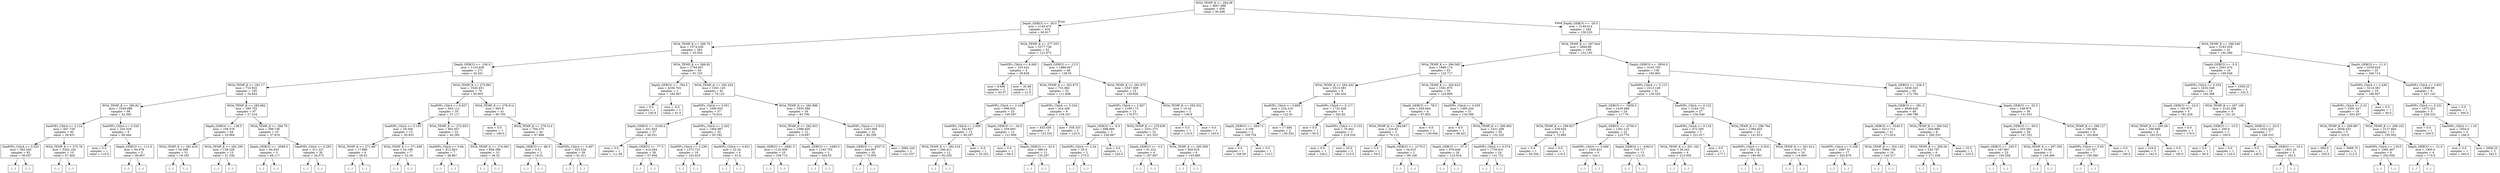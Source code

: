 digraph Tree {
node [shape=box] ;
0 [label="WOA_TEMP_K <= 294.36\nmse = 4667.988\nsamples = 656\nvalue = 95.406"] ;
1 [label="Depth_GEBCO <= -36.5\nmse = 2145.475\nsamples = 416\nvalue = 60.917"] ;
0 -> 1 [labeldistance=2.5, labelangle=45, headlabel="True"] ;
2 [label="WOA_TEMP_K <= 288.79\nmse = 1574.436\nsamples = 364\nvalue = 53.054"] ;
1 -> 2 ;
3 [label="Depth_GEBCO <= -100.0\nmse = 1133.658\nsamples = 271\nvalue = 43.201"] ;
2 -> 3 ;
4 [label="WOA_TEMP_K <= 281.17\nmse = 710.932\nsamples = 195\nvalue = 34.643"] ;
3 -> 4 ;
5 [label="WOA_TEMP_K <= 280.82\nmse = 1049.089\nsamples = 98\nvalue = 42.393"] ;
4 -> 5 ;
6 [label="SeaWIFs_ChlrA <= 2.124\nmse = 947.729\nsamples = 92\nvalue = 39.451"] ;
5 -> 6 ;
7 [label="SeaWIFs_ChlrA <= 0.253\nmse = 565.293\nsamples = 82\nvalue = 36.037"] ;
6 -> 7 ;
8 [label="(...)"] ;
7 -> 8 ;
73 [label="(...)"] ;
7 -> 73 ;
164 [label="WOA_TEMP_K <= 275.78\nmse = 3202.145\nsamples = 10\nvalue = 67.404"] ;
6 -> 164 ;
165 [label="(...)"] ;
164 -> 165 ;
176 [label="(...)"] ;
164 -> 176 ;
179 [label="SeaWIFs_ChlrA <= 0.326\nmse = 254.329\nsamples = 6\nvalue = 90.444"] ;
5 -> 179 ;
180 [label="mse = 0.0\nsamples = 1\nvalue = 110.0"] ;
179 -> 180 ;
181 [label="Depth_GEBCO <= -113.5\nmse = 94.679\nsamples = 5\nvalue = 80.667"] ;
179 -> 181 ;
182 [label="(...)"] ;
181 -> 182 ;
189 [label="(...)"] ;
181 -> 189 ;
190 [label="WOA_TEMP_K <= 283.962\nmse = 280.752\nsamples = 97\nvalue = 27.316"] ;
4 -> 190 ;
191 [label="Depth_GEBCO <= -139.5\nmse = 109.378\nsamples = 64\nvalue = 20.994"] ;
190 -> 191 ;
192 [label="WOA_TEMP_K <= 281.618\nmse = 64.598\nsamples = 51\nvalue = 18.185"] ;
191 -> 192 ;
193 [label="(...)"] ;
192 -> 193 ;
196 [label="(...)"] ;
192 -> 196 ;
247 [label="WOA_TEMP_K <= 282.295\nmse = 138.228\nsamples = 13\nvalue = 31.336"] ;
191 -> 247 ;
248 [label="(...)"] ;
247 -> 248 ;
249 [label="(...)"] ;
247 -> 249 ;
268 [label="WOA_TEMP_K <= 284.79\nmse = 388.736\nsamples = 33\nvalue = 37.819"] ;
190 -> 268 ;
269 [label="Depth_GEBCO <= -5599.5\nmse = 94.935\nsamples = 3\nvalue = 68.117"] ;
268 -> 269 ;
270 [label="(...)"] ;
269 -> 270 ;
271 [label="(...)"] ;
269 -> 271 ;
274 [label="SeaWIFs_ChlrA <= 0.283\nmse = 311.327\nsamples = 30\nvalue = 34.573"] ;
268 -> 274 ;
275 [label="(...)"] ;
274 -> 275 ;
286 [label="(...)"] ;
274 -> 286 ;
319 [label="WOA_TEMP_K <= 275.891\nmse = 1545.451\nsamples = 76\nvalue = 65.903"] ;
3 -> 319 ;
320 [label="SeaWIFs_ChlrA <= 0.627\nmse = 643.112\nsamples = 35\nvalue = 37.117"] ;
319 -> 320 ;
321 [label="SeaWIFs_ChlrA <= 0.105\nmse = 29.358\nsamples = 13\nvalue = 30.433"] ;
320 -> 321 ;
322 [label="WOA_TEMP_K <= 271.667\nmse = 17.866\nsamples = 6\nvalue = 26.62"] ;
321 -> 322 ;
323 [label="(...)"] ;
322 -> 323 ;
326 [label="(...)"] ;
322 -> 326 ;
327 [label="WOA_TEMP_K <= 271.846\nmse = 24.198\nsamples = 7\nvalue = 32.34"] ;
321 -> 327 ;
328 [label="(...)"] ;
327 -> 328 ;
329 [label="(...)"] ;
327 -> 329 ;
332 [label="WOA_TEMP_K <= 272.853\nmse = 902.657\nsamples = 22\nvalue = 40.283"] ;
320 -> 332 ;
333 [label="SeaWIFs_ChlrA <= 0.94\nmse = 812.843\nsamples = 7\nvalue = 48.867"] ;
332 -> 333 ;
334 [label="(...)"] ;
333 -> 334 ;
337 [label="(...)"] ;
333 -> 337 ;
340 [label="WOA_TEMP_K <= 274.062\nmse = 894.396\nsamples = 15\nvalue = 36.32"] ;
332 -> 340 ;
341 [label="(...)"] ;
340 -> 341 ;
344 [label="(...)"] ;
340 -> 344 ;
345 [label="WOA_TEMP_K <= 278.014\nmse = 993.9\nsamples = 41\nvalue = 90.703"] ;
319 -> 345 ;
346 [label="mse = 0.0\nsamples = 1\nvalue = 180.0"] ;
345 -> 346 ;
347 [label="WOA_TEMP_K <= 279.514\nmse = 764.275\nsamples = 40\nvalue = 87.868"] ;
345 -> 347 ;
348 [label="Depth_GEBCO <= -86.5\nmse = 0.51\nsamples = 2\nvalue = 19.01"] ;
347 -> 348 ;
349 [label="(...)"] ;
348 -> 349 ;
350 [label="(...)"] ;
348 -> 350 ;
351 [label="SeaWIFs_ChlrA <= 0.497\nmse = 553.534\nsamples = 38\nvalue = 91.311"] ;
347 -> 351 ;
352 [label="(...)"] ;
351 -> 352 ;
355 [label="(...)"] ;
351 -> 355 ;
408 [label="WOA_TEMP_K <= 288.92\nmse = 1764.947\nsamples = 93\nvalue = 81.153"] ;
2 -> 408 ;
409 [label="Depth_GEBCO <= -794.5\nmse = 4330.702\nsamples = 2\nvalue = 184.067"] ;
408 -> 409 ;
410 [label="mse = 0.0\nsamples = 1\nvalue = 230.6"] ;
409 -> 410 ;
411 [label="mse = -0.0\nsamples = 1\nvalue = 91.0"] ;
409 -> 411 ;
412 [label="WOA_TEMP_K <= 292.254\nmse = 1501.145\nsamples = 91\nvalue = 79.122"] ;
408 -> 412 ;
413 [label="SeaWIFs_ChlrA <= 0.551\nmse = 1098.052\nsamples = 57\nvalue = 70.614"] ;
412 -> 413 ;
414 [label="Depth_GEBCO <= -5194.0\nmse = 451.924\nsamples = 37\nvalue = 58.331"] ;
413 -> 414 ;
415 [label="mse = 0.0\nsamples = 1\nvalue = 111.06"] ;
414 -> 415 ;
416 [label="Depth_GEBCO <= -77.5\nmse = 414.264\nsamples = 36\nvalue = 57.494"] ;
414 -> 416 ;
417 [label="(...)"] ;
416 -> 417 ;
474 [label="(...)"] ;
416 -> 474 ;
477 [label="SeaWIFs_ChlrA <= 2.402\nmse = 1484.987\nsamples = 20\nvalue = 95.182"] ;
413 -> 477 ;
478 [label="SeaWIFs_ChlrA <= 2.239\nmse = 1372.721\nsamples = 16\nvalue = 102.919"] ;
477 -> 478 ;
479 [label="(...)"] ;
478 -> 479 ;
504 [label="(...)"] ;
478 -> 504 ;
505 [label="SeaWIFs_ChlrA <= 4.821\nmse = 22.24\nsamples = 4\nvalue = 53.4"] ;
477 -> 505 ;
506 [label="(...)"] ;
505 -> 506 ;
511 [label="(...)"] ;
505 -> 511 ;
512 [label="WOA_TEMP_K <= 292.898\nmse = 1855.386\nsamples = 34\nvalue = 93.706"] ;
412 -> 512 ;
513 [label="WOA_TEMP_K <= 292.853\nmse = 1986.405\nsamples = 12\nvalue = 119.697"] ;
512 -> 513 ;
514 [label="Depth_GEBCO <= -4481.5\nmse = 1132.956\nsamples = 10\nvalue = 109.715"] ;
513 -> 514 ;
515 [label="(...)"] ;
514 -> 515 ;
520 [label="(...)"] ;
514 -> 520 ;
531 [label="Depth_GEBCO <= -2490.5\nmse = 1193.703\nsamples = 2\nvalue = 204.55"] ;
513 -> 531 ;
532 [label="(...)"] ;
531 -> 532 ;
533 [label="(...)"] ;
531 -> 533 ;
534 [label="SeaWIFs_ChlrA <= 5.914\nmse = 1263.068\nsamples = 22\nvalue = 80.359"] ;
512 -> 534 ;
535 [label="Depth_GEBCO <= -4507.0\nmse = 444.997\nsamples = 20\nvalue = 73.005"] ;
534 -> 535 ;
536 [label="(...)"] ;
535 -> 536 ;
547 [label="(...)"] ;
535 -> 547 ;
570 [label="mse = 3884.104\nsamples = 2\nvalue = 141.037"] ;
534 -> 570 ;
571 [label="WOA_TEMP_K <= 277.555\nmse = 2377.738\nsamples = 52\nvalue = 121.875"] ;
1 -> 571 ;
572 [label="SeaWIFs_ChlrA <= 6.065\nmse = 103.442\nsamples = 4\nvalue = 28.628"] ;
571 -> 572 ;
573 [label="mse = 9.696\nsamples = 2\nvalue = 40.07"] ;
572 -> 573 ;
574 [label="mse = 20.48\nsamples = 2\nvalue = 21.0"] ;
572 -> 574 ;
575 [label="Depth_GEBCO <= -12.5\nmse = 1889.927\nsamples = 48\nvalue = 128.35"] ;
571 -> 575 ;
576 [label="WOA_TEMP_K <= 292.675\nmse = 732.962\nsamples = 33\nvalue = 111.608"] ;
575 -> 576 ;
577 [label="SeaWIFs_ChlrA <= 2.104\nmse = 696.834\nsamples = 25\nvalue = 105.587"] ;
576 -> 577 ;
578 [label="SeaWIFs_ChlrA <= 2.096\nmse = 342.827\nsamples = 13\nvalue = 90.267"] ;
577 -> 578 ;
579 [label="WOA_TEMP_K <= 292.519\nmse = 286.411\nsamples = 12\nvalue = 92.329"] ;
578 -> 579 ;
580 [label="(...)"] ;
579 -> 580 ;
597 [label="(...)"] ;
579 -> 597 ;
598 [label="mse = -0.0\nsamples = 1\nvalue = 55.202"] ;
578 -> 598 ;
599 [label="Depth_GEBCO <= -34.5\nmse = 559.993\nsamples = 12\nvalue = 121.809"] ;
577 -> 599 ;
600 [label="mse = 0.0\nsamples = 1\nvalue = 66.0"] ;
599 -> 600 ;
601 [label="Depth_GEBCO <= -32.0\nmse = 388.16\nsamples = 11\nvalue = 125.297"] ;
599 -> 601 ;
602 [label="(...)"] ;
601 -> 602 ;
603 [label="(...)"] ;
601 -> 603 ;
622 [label="SeaWIFs_ChlrA <= 0.254\nmse = 424.306\nsamples = 8\nvalue = 129.167"] ;
576 -> 622 ;
623 [label="mse = 455.556\nsamples = 3\nvalue = 133.333"] ;
622 -> 623 ;
624 [label="mse = 358.333\nsamples = 5\nvalue = 125.0"] ;
622 -> 624 ;
625 [label="WOA_TEMP_K <= 291.975\nmse = 2547.309\nsamples = 15\nvalue = 159.826"] ;
575 -> 625 ;
626 [label="SeaWIFs_ChlrA <= 2.567\nmse = 2180.173\nsamples = 13\nvalue = 176.571"] ;
625 -> 626 ;
627 [label="Depth_GEBCO <= -6.5\nmse = 688.889\nsamples = 3\nvalue = 256.667"] ;
626 -> 627 ;
628 [label="SeaWIFs_ChlrA <= 2.24\nmse = 25.0\nsamples = 2\nvalue = 275.0"] ;
627 -> 628 ;
629 [label="(...)"] ;
628 -> 629 ;
630 [label="(...)"] ;
628 -> 630 ;
631 [label="mse = 0.0\nsamples = 1\nvalue = 220.0"] ;
627 -> 631 ;
632 [label="WOA_TEMP_K <= 278.636\nmse = 1031.375\nsamples = 10\nvalue = 161.553"] ;
626 -> 632 ;
633 [label="Depth_GEBCO <= -3.0\nmse = 91.222\nsamples = 4\nvalue = 187.667"] ;
632 -> 633 ;
634 [label="(...)"] ;
633 -> 634 ;
639 [label="(...)"] ;
633 -> 639 ;
640 [label="WOA_TEMP_K <= 285.509\nmse = 940.818\nsamples = 6\nvalue = 145.885"] ;
632 -> 640 ;
641 [label="(...)"] ;
640 -> 641 ;
646 [label="(...)"] ;
640 -> 646 ;
649 [label="WOA_TEMP_K <= 293.352\nmse = 10.24\nsamples = 2\nvalue = 106.8"] ;
625 -> 649 ;
650 [label="mse = 0.0\nsamples = 1\nvalue = 110.0"] ;
649 -> 650 ;
651 [label="mse = 0.0\nsamples = 1\nvalue = 103.6"] ;
649 -> 651 ;
652 [label="Depth_GEBCO <= -26.0\nmse = 3149.014\nsamples = 240\nvalue = 158.233"] ;
0 -> 652 [labeldistance=2.5, labelangle=-45, headlabel="False"] ;
653 [label="WOA_TEMP_K <= 297.044\nmse = 2894.89\nsamples = 199\nvalue = 152.105"] ;
652 -> 653 ;
654 [label="WOA_TEMP_K <= 294.585\nmse = 1888.174\nsamples = 63\nvalue = 132.717"] ;
653 -> 654 ;
655 [label="WOA_TEMP_K <= 294.442\nmse = 2513.383\nsamples = 8\nvalue = 160.434"] ;
654 -> 655 ;
656 [label="SeaWIFs_ChlrA <= 0.858\nmse = 224.216\nsamples = 4\nvalue = 122.91"] ;
655 -> 656 ;
657 [label="Depth_GEBCO <= -2647.5\nmse = 0.199\nsamples = 2\nvalue = 109.754"] ;
656 -> 657 ;
658 [label="mse = 0.0\nsamples = 1\nvalue = 109.39"] ;
657 -> 658 ;
659 [label="mse = 0.0\nsamples = 1\nvalue = 110.3"] ;
657 -> 659 ;
660 [label="mse = 17.484\nsamples = 2\nvalue = 139.354"] ;
656 -> 660 ;
661 [label="SeaWIFs_ChlrA <= 0.117\nmse = 1722.408\nsamples = 4\nvalue = 202.65"] ;
655 -> 661 ;
662 [label="mse = 0.0\nsamples = 1\nvalue = 95.0"] ;
661 -> 662 ;
663 [label="SeaWIFs_ChlrA <= 0.153\nmse = 76.462\nsamples = 3\nvalue = 218.029"] ;
661 -> 663 ;
664 [label="mse = 0.0\nsamples = 1\nvalue = 236.2"] ;
663 -> 664 ;
665 [label="mse = 25.0\nsamples = 2\nvalue = 215.0"] ;
663 -> 665 ;
666 [label="WOA_TEMP_K <= 294.824\nmse = 1561.875\nsamples = 55\nvalue = 126.899"] ;
654 -> 666 ;
667 [label="Depth_GEBCO <= -78.0\nmse = 645.944\nsamples = 4\nvalue = 87.802"] ;
666 -> 667 ;
668 [label="WOA_TEMP_K <= 294.667\nmse = 224.92\nsamples = 3\nvalue = 79.112"] ;
667 -> 668 ;
669 [label="mse = 0.0\nsamples = 1\nvalue = 59.0"] ;
668 -> 669 ;
670 [label="Depth_GEBCO <= -2170.0\nmse = 34.015\nsamples = 2\nvalue = 89.168"] ;
668 -> 670 ;
671 [label="(...)"] ;
670 -> 671 ;
672 [label="(...)"] ;
670 -> 672 ;
673 [label="mse = 0.0\nsamples = 1\nvalue = 139.946"] ;
667 -> 673 ;
674 [label="SeaWIFs_ChlrA <= 0.055\nmse = 1490.244\nsamples = 51\nvalue = 130.598"] ;
666 -> 674 ;
675 [label="mse = 0.0\nsamples = 1\nvalue = 68.421"] ;
674 -> 675 ;
676 [label="WOA_TEMP_K <= 296.063\nmse = 1421.269\nsamples = 50\nvalue = 132.325"] ;
674 -> 676 ;
677 [label="Depth_GEBCO <= -57.0\nmse = 976.649\nsamples = 26\nvalue = 123.918"] ;
676 -> 677 ;
678 [label="(...)"] ;
677 -> 678 ;
709 [label="(...)"] ;
677 -> 709 ;
722 [label="SeaWIFs_ChlrA <= 0.574\nmse = 1750.931\nsamples = 24\nvalue = 141.721"] ;
676 -> 722 ;
723 [label="(...)"] ;
722 -> 723 ;
758 [label="(...)"] ;
722 -> 758 ;
765 [label="Depth_GEBCO <= -3954.0\nmse = 3103.705\nsamples = 136\nvalue = 160.902"] ;
653 -> 765 ;
766 [label="SeaWIFs_ChlrA <= 0.113\nmse = 2213.148\nsamples = 51\nvalue = 139.435"] ;
765 -> 766 ;
767 [label="Depth_GEBCO <= -5659.5\nmse = 1435.488\nsamples = 24\nvalue = 117.79"] ;
766 -> 767 ;
768 [label="WOA_TEMP_K <= 299.927\nmse = 458.934\nsamples = 2\nvalue = 72.895"] ;
767 -> 768 ;
769 [label="mse = 0.0\nsamples = 1\nvalue = 60.526"] ;
768 -> 769 ;
770 [label="mse = 0.0\nsamples = 1\nvalue = 110.0"] ;
768 -> 770 ;
771 [label="Depth_GEBCO <= -4756.0\nmse = 1261.115\nsamples = 22\nvalue = 123.776"] ;
767 -> 771 ;
772 [label="SeaWIFs_ChlrA <= 0.069\nmse = 1545.821\nsamples = 9\nvalue = 144.1"] ;
771 -> 772 ;
773 [label="(...)"] ;
772 -> 773 ;
782 [label="(...)"] ;
772 -> 782 ;
789 [label="Depth_GEBCO <= -4363.0\nmse = 718.717\nsamples = 13\nvalue = 112.01"] ;
771 -> 789 ;
790 [label="(...)"] ;
789 -> 790 ;
805 [label="(...)"] ;
789 -> 805 ;
814 [label="SeaWIFs_ChlrA <= 0.122\nmse = 2164.725\nsamples = 27\nvalue = 156.549"] ;
766 -> 814 ;
815 [label="SeaWIFs_ChlrA <= 0.118\nmse = 472.295\nsamples = 5\nvalue = 221.017"] ;
814 -> 815 ;
816 [label="WOA_TEMP_K <= 301.162\nmse = 26.243\nsamples = 4\nvalue = 213.005"] ;
815 -> 816 ;
817 [label="(...)"] ;
816 -> 817 ;
820 [label="(...)"] ;
816 -> 820 ;
821 [label="mse = 0.0\nsamples = 1\nvalue = 277.1"] ;
815 -> 821 ;
822 [label="WOA_TEMP_K <= 298.794\nmse = 1384.455\nsamples = 22\nvalue = 141.813"] ;
814 -> 822 ;
823 [label="SeaWIFs_ChlrA <= 0.354\nmse = 581.203\nsamples = 6\nvalue = 180.991"] ;
822 -> 823 ;
824 [label="(...)"] ;
823 -> 824 ;
831 [label="(...)"] ;
823 -> 831 ;
834 [label="WOA_TEMP_K <= 301.612\nmse = 416.175\nsamples = 16\nvalue = 118.663"] ;
822 -> 834 ;
835 [label="(...)"] ;
834 -> 835 ;
856 [label="(...)"] ;
834 -> 856 ;
865 [label="Depth_GEBCO <= -226.5\nmse = 3200.323\nsamples = 85\nvalue = 172.794"] ;
765 -> 865 ;
866 [label="Depth_GEBCO <= -381.0\nmse = 4849.626\nsamples = 49\nvalue = 189.798"] ;
865 -> 866 ;
867 [label="Depth_GEBCO <= -3545.5\nmse = 4211.711\nsamples = 41\nvalue = 171.814"] ;
866 -> 867 ;
868 [label="SeaWIFs_ChlrA <= 0.168\nmse = 2687.31\nsamples = 17\nvalue = 202.879"] ;
867 -> 868 ;
869 [label="(...)"] ;
868 -> 869 ;
884 [label="(...)"] ;
868 -> 884 ;
895 [label="WOA_TEMP_K <= 302.159\nmse = 3986.736\nsamples = 24\nvalue = 145.317"] ;
867 -> 895 ;
896 [label="(...)"] ;
895 -> 896 ;
931 [label="(...)"] ;
895 -> 931 ;
938 [label="WOA_TEMP_K <= 300.542\nmse = 464.889\nsamples = 8\nvalue = 265.333"] ;
866 -> 938 ;
939 [label="WOA_TEMP_K <= 299.28\nmse = 243.787\nsamples = 6\nvalue = 271.538"] ;
938 -> 939 ;
940 [label="(...)"] ;
939 -> 940 ;
941 [label="(...)"] ;
939 -> 941 ;
944 [label="mse = 25.0\nsamples = 2\nvalue = 225.0"] ;
938 -> 944 ;
945 [label="Depth_GEBCO <= -52.5\nmse = 248.875\nsamples = 36\nvalue = 151.051"] ;
865 -> 945 ;
946 [label="Depth_GEBCO <= -59.5\nmse = 203.393\nsamples = 28\nvalue = 147.251"] ;
945 -> 946 ;
947 [label="Depth_GEBCO <= -165.5\nmse = 167.897\nsamples = 23\nvalue = 150.358"] ;
946 -> 947 ;
948 [label="(...)"] ;
947 -> 948 ;
957 [label="(...)"] ;
947 -> 957 ;
980 [label="WOA_TEMP_K <= 297.305\nmse = 35.94\nsamples = 5\nvalue = 129.499"] ;
946 -> 980 ;
981 [label="(...)"] ;
980 -> 981 ;
982 [label="(...)"] ;
980 -> 982 ;
989 [label="WOA_TEMP_K <= 299.127\nmse = 190.406\nsamples = 8\nvalue = 163.806"] ;
945 -> 989 ;
990 [label="SeaWIFs_ChlrA <= 0.83\nmse = 151.307\nsamples = 7\nvalue = 159.389"] ;
989 -> 990 ;
991 [label="(...)"] ;
990 -> 991 ;
994 [label="(...)"] ;
990 -> 994 ;
1001 [label="mse = 0.0\nsamples = 1\nvalue = 180.0"] ;
989 -> 1001 ;
1002 [label="WOA_TEMP_K <= 298.546\nmse = 3183.028\nsamples = 41\nvalue = 192.589"] ;
652 -> 1002 ;
1003 [label="Depth_GEBCO <= -5.0\nmse = 2001.474\nsamples = 16\nvalue = 169.048"] ;
1002 -> 1003 ;
1004 [label="SeaWIFs_ChlrA <= 0.334\nmse = 1632.548\nsamples = 14\nvalue = 162.368"] ;
1003 -> 1004 ;
1005 [label="Depth_GEBCO <= -23.0\nmse = 183.673\nsamples = 5\nvalue = 181.429"] ;
1004 -> 1005 ;
1006 [label="WOA_TEMP_K <= 295.49\nmse = 188.889\nsamples = 4\nvalue = 183.333"] ;
1005 -> 1006 ;
1007 [label="mse = 216.0\nsamples = 3\nvalue = 182.0"] ;
1006 -> 1007 ;
1008 [label="mse = 0.0\nsamples = 1\nvalue = 190.0"] ;
1006 -> 1008 ;
1009 [label="mse = 0.0\nsamples = 1\nvalue = 170.0"] ;
1005 -> 1009 ;
1010 [label="WOA_TEMP_K <= 297.106\nmse = 2142.188\nsamples = 9\nvalue = 151.25"] ;
1004 -> 1010 ;
1011 [label="Depth_GEBCO <= -15.5\nmse = 200.0\nsamples = 2\nvalue = 100.0"] ;
1010 -> 1011 ;
1012 [label="mse = 0.0\nsamples = 1\nvalue = 90.0"] ;
1011 -> 1012 ;
1013 [label="mse = 0.0\nsamples = 1\nvalue = 120.0"] ;
1011 -> 1013 ;
1014 [label="Depth_GEBCO <= -20.5\nmse = 1622.222\nsamples = 7\nvalue = 168.333"] ;
1010 -> 1014 ;
1015 [label="mse = 0.0\nsamples = 2\nvalue = 140.0"] ;
1014 -> 1015 ;
1016 [label="Depth_GEBCO <= -16.5\nmse = 1831.25\nsamples = 5\nvalue = 182.5"] ;
1014 -> 1016 ;
1017 [label="(...)"] ;
1016 -> 1017 ;
1018 [label="(...)"] ;
1016 -> 1018 ;
1019 [label="mse = 1056.25\nsamples = 2\nvalue = 232.5"] ;
1003 -> 1019 ;
1020 [label="Depth_GEBCO <= -11.0\nmse = 3359.918\nsamples = 25\nvalue = 206.714"] ;
1002 -> 1020 ;
1021 [label="SeaWIFs_ChlrA <= 2.436\nmse = 3214.381\nsamples = 19\nvalue = 196.607"] ;
1020 -> 1021 ;
1022 [label="SeaWIFs_ChlrA <= 0.32\nmse = 2391.427\nsamples = 18\nvalue = 202.407"] ;
1021 -> 1022 ;
1023 [label="WOA_TEMP_K <= 299.997\nmse = 2658.333\nsamples = 5\nvalue = 225.0"] ;
1022 -> 1023 ;
1024 [label="mse = 900.0\nsamples = 2\nvalue = 250.0"] ;
1023 -> 1024 ;
1025 [label="mse = 3068.75\nsamples = 3\nvalue = 212.5"] ;
1023 -> 1025 ;
1026 [label="WOA_TEMP_K <= 299.102\nmse = 2127.664\nsamples = 13\nvalue = 195.952"] ;
1022 -> 1026 ;
1027 [label="SeaWIFs_ChlrA <= 1.915\nmse = 1985.467\nsamples = 9\nvalue = 202.059"] ;
1026 -> 1027 ;
1028 [label="(...)"] ;
1027 -> 1028 ;
1029 [label="(...)"] ;
1027 -> 1029 ;
1030 [label="Depth_GEBCO <= -21.0\nmse = 1900.0\nsamples = 4\nvalue = 170.0"] ;
1026 -> 1030 ;
1031 [label="(...)"] ;
1030 -> 1031 ;
1032 [label="(...)"] ;
1030 -> 1032 ;
1033 [label="mse = 0.0\nsamples = 1\nvalue = 40.0"] ;
1021 -> 1033 ;
1034 [label="SeaWIFs_ChlrA <= 3.601\nmse = 1898.98\nsamples = 6\nvalue = 247.143"] ;
1020 -> 1034 ;
1035 [label="SeaWIFs_ChlrA <= 0.231\nmse = 1672.222\nsamples = 5\nvalue = 238.333"] ;
1034 -> 1035 ;
1036 [label="mse = 0.0\nsamples = 1\nvalue = 200.0"] ;
1035 -> 1036 ;
1037 [label="SeaWIFs_ChlrA <= 1.19\nmse = 1654.0\nsamples = 4\nvalue = 246.0"] ;
1035 -> 1037 ;
1038 [label="mse = 0.0\nsamples = 1\nvalue = 260.0"] ;
1037 -> 1038 ;
1039 [label="mse = 2006.25\nsamples = 3\nvalue = 242.5"] ;
1037 -> 1039 ;
1040 [label="mse = 0.0\nsamples = 1\nvalue = 300.0"] ;
1034 -> 1040 ;
}
